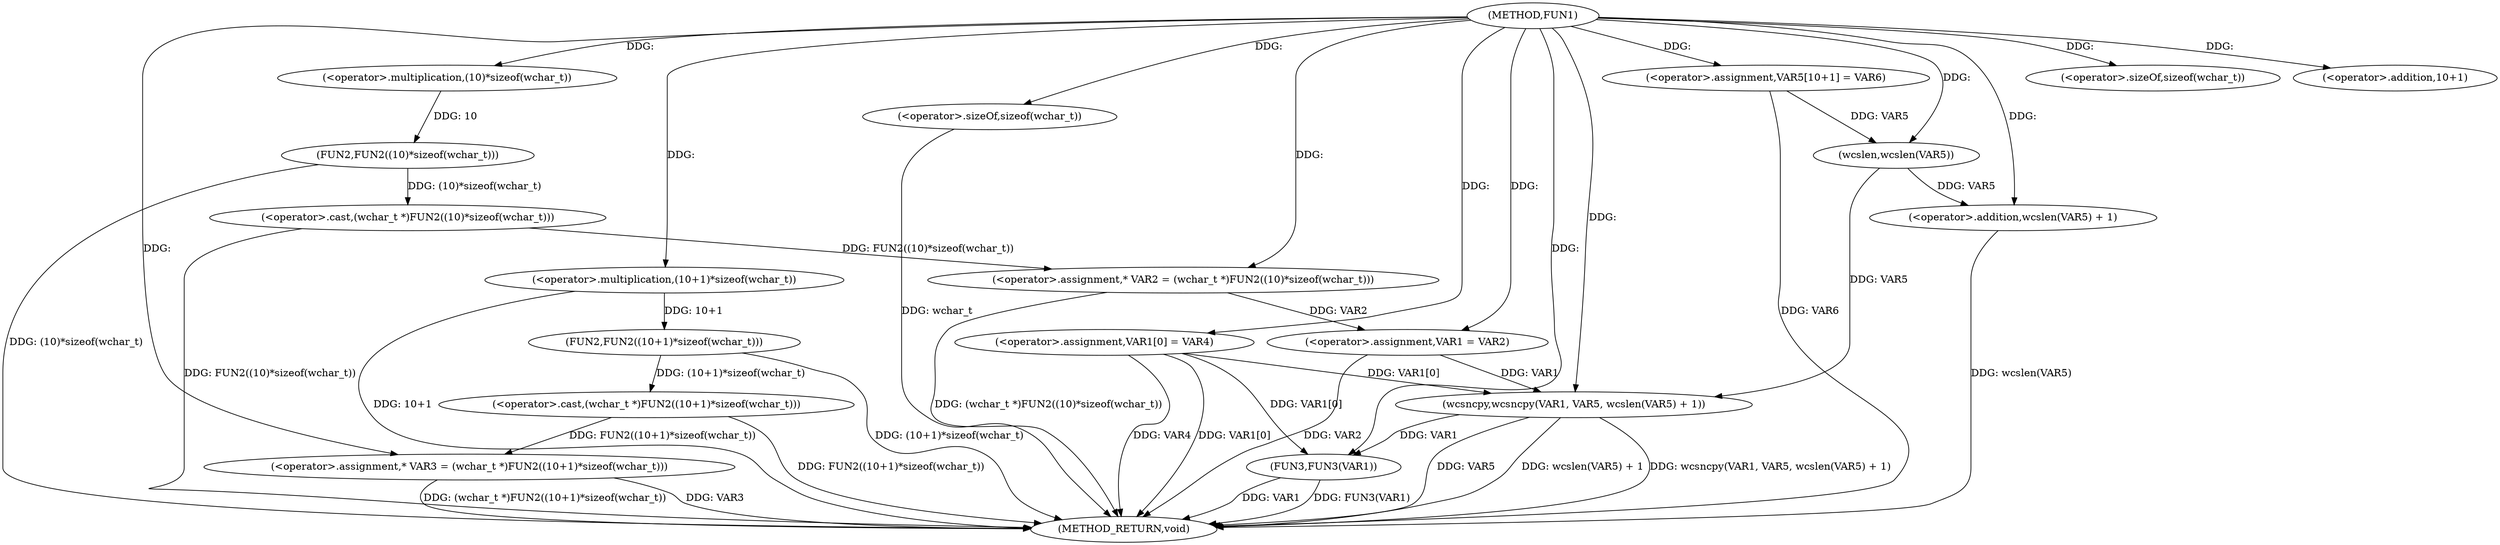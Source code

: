 digraph FUN1 {  
"1000100" [label = "(METHOD,FUN1)" ]
"1000147" [label = "(METHOD_RETURN,void)" ]
"1000104" [label = "(<operator>.assignment,* VAR2 = (wchar_t *)FUN2((10)*sizeof(wchar_t)))" ]
"1000106" [label = "(<operator>.cast,(wchar_t *)FUN2((10)*sizeof(wchar_t)))" ]
"1000108" [label = "(FUN2,FUN2((10)*sizeof(wchar_t)))" ]
"1000109" [label = "(<operator>.multiplication,(10)*sizeof(wchar_t))" ]
"1000111" [label = "(<operator>.sizeOf,sizeof(wchar_t))" ]
"1000114" [label = "(<operator>.assignment,* VAR3 = (wchar_t *)FUN2((10+1)*sizeof(wchar_t)))" ]
"1000116" [label = "(<operator>.cast,(wchar_t *)FUN2((10+1)*sizeof(wchar_t)))" ]
"1000118" [label = "(FUN2,FUN2((10+1)*sizeof(wchar_t)))" ]
"1000119" [label = "(<operator>.multiplication,(10+1)*sizeof(wchar_t))" ]
"1000120" [label = "(<operator>.addition,10+1)" ]
"1000123" [label = "(<operator>.sizeOf,sizeof(wchar_t))" ]
"1000125" [label = "(<operator>.assignment,VAR1 = VAR2)" ]
"1000128" [label = "(<operator>.assignment,VAR1[0] = VAR4)" ]
"1000135" [label = "(<operator>.assignment,VAR5[10+1] = VAR6)" ]
"1000138" [label = "(wcsncpy,wcsncpy(VAR1, VAR5, wcslen(VAR5) + 1))" ]
"1000141" [label = "(<operator>.addition,wcslen(VAR5) + 1)" ]
"1000142" [label = "(wcslen,wcslen(VAR5))" ]
"1000145" [label = "(FUN3,FUN3(VAR1))" ]
  "1000141" -> "1000147"  [ label = "DDG: wcslen(VAR5)"] 
  "1000106" -> "1000147"  [ label = "DDG: FUN2((10)*sizeof(wchar_t))"] 
  "1000138" -> "1000147"  [ label = "DDG: VAR5"] 
  "1000128" -> "1000147"  [ label = "DDG: VAR1[0]"] 
  "1000114" -> "1000147"  [ label = "DDG: VAR3"] 
  "1000125" -> "1000147"  [ label = "DDG: VAR2"] 
  "1000116" -> "1000147"  [ label = "DDG: FUN2((10+1)*sizeof(wchar_t))"] 
  "1000145" -> "1000147"  [ label = "DDG: FUN3(VAR1)"] 
  "1000118" -> "1000147"  [ label = "DDG: (10+1)*sizeof(wchar_t)"] 
  "1000145" -> "1000147"  [ label = "DDG: VAR1"] 
  "1000114" -> "1000147"  [ label = "DDG: (wchar_t *)FUN2((10+1)*sizeof(wchar_t))"] 
  "1000123" -> "1000147"  [ label = "DDG: wchar_t"] 
  "1000128" -> "1000147"  [ label = "DDG: VAR4"] 
  "1000138" -> "1000147"  [ label = "DDG: wcslen(VAR5) + 1"] 
  "1000119" -> "1000147"  [ label = "DDG: 10+1"] 
  "1000138" -> "1000147"  [ label = "DDG: wcsncpy(VAR1, VAR5, wcslen(VAR5) + 1)"] 
  "1000135" -> "1000147"  [ label = "DDG: VAR6"] 
  "1000104" -> "1000147"  [ label = "DDG: (wchar_t *)FUN2((10)*sizeof(wchar_t))"] 
  "1000108" -> "1000147"  [ label = "DDG: (10)*sizeof(wchar_t)"] 
  "1000106" -> "1000104"  [ label = "DDG: FUN2((10)*sizeof(wchar_t))"] 
  "1000100" -> "1000104"  [ label = "DDG: "] 
  "1000108" -> "1000106"  [ label = "DDG: (10)*sizeof(wchar_t)"] 
  "1000109" -> "1000108"  [ label = "DDG: 10"] 
  "1000100" -> "1000109"  [ label = "DDG: "] 
  "1000100" -> "1000111"  [ label = "DDG: "] 
  "1000116" -> "1000114"  [ label = "DDG: FUN2((10+1)*sizeof(wchar_t))"] 
  "1000100" -> "1000114"  [ label = "DDG: "] 
  "1000118" -> "1000116"  [ label = "DDG: (10+1)*sizeof(wchar_t)"] 
  "1000119" -> "1000118"  [ label = "DDG: 10+1"] 
  "1000100" -> "1000119"  [ label = "DDG: "] 
  "1000100" -> "1000120"  [ label = "DDG: "] 
  "1000100" -> "1000123"  [ label = "DDG: "] 
  "1000104" -> "1000125"  [ label = "DDG: VAR2"] 
  "1000100" -> "1000125"  [ label = "DDG: "] 
  "1000100" -> "1000128"  [ label = "DDG: "] 
  "1000100" -> "1000135"  [ label = "DDG: "] 
  "1000125" -> "1000138"  [ label = "DDG: VAR1"] 
  "1000128" -> "1000138"  [ label = "DDG: VAR1[0]"] 
  "1000100" -> "1000138"  [ label = "DDG: "] 
  "1000142" -> "1000138"  [ label = "DDG: VAR5"] 
  "1000142" -> "1000141"  [ label = "DDG: VAR5"] 
  "1000135" -> "1000142"  [ label = "DDG: VAR5"] 
  "1000100" -> "1000142"  [ label = "DDG: "] 
  "1000100" -> "1000141"  [ label = "DDG: "] 
  "1000138" -> "1000145"  [ label = "DDG: VAR1"] 
  "1000128" -> "1000145"  [ label = "DDG: VAR1[0]"] 
  "1000100" -> "1000145"  [ label = "DDG: "] 
}
